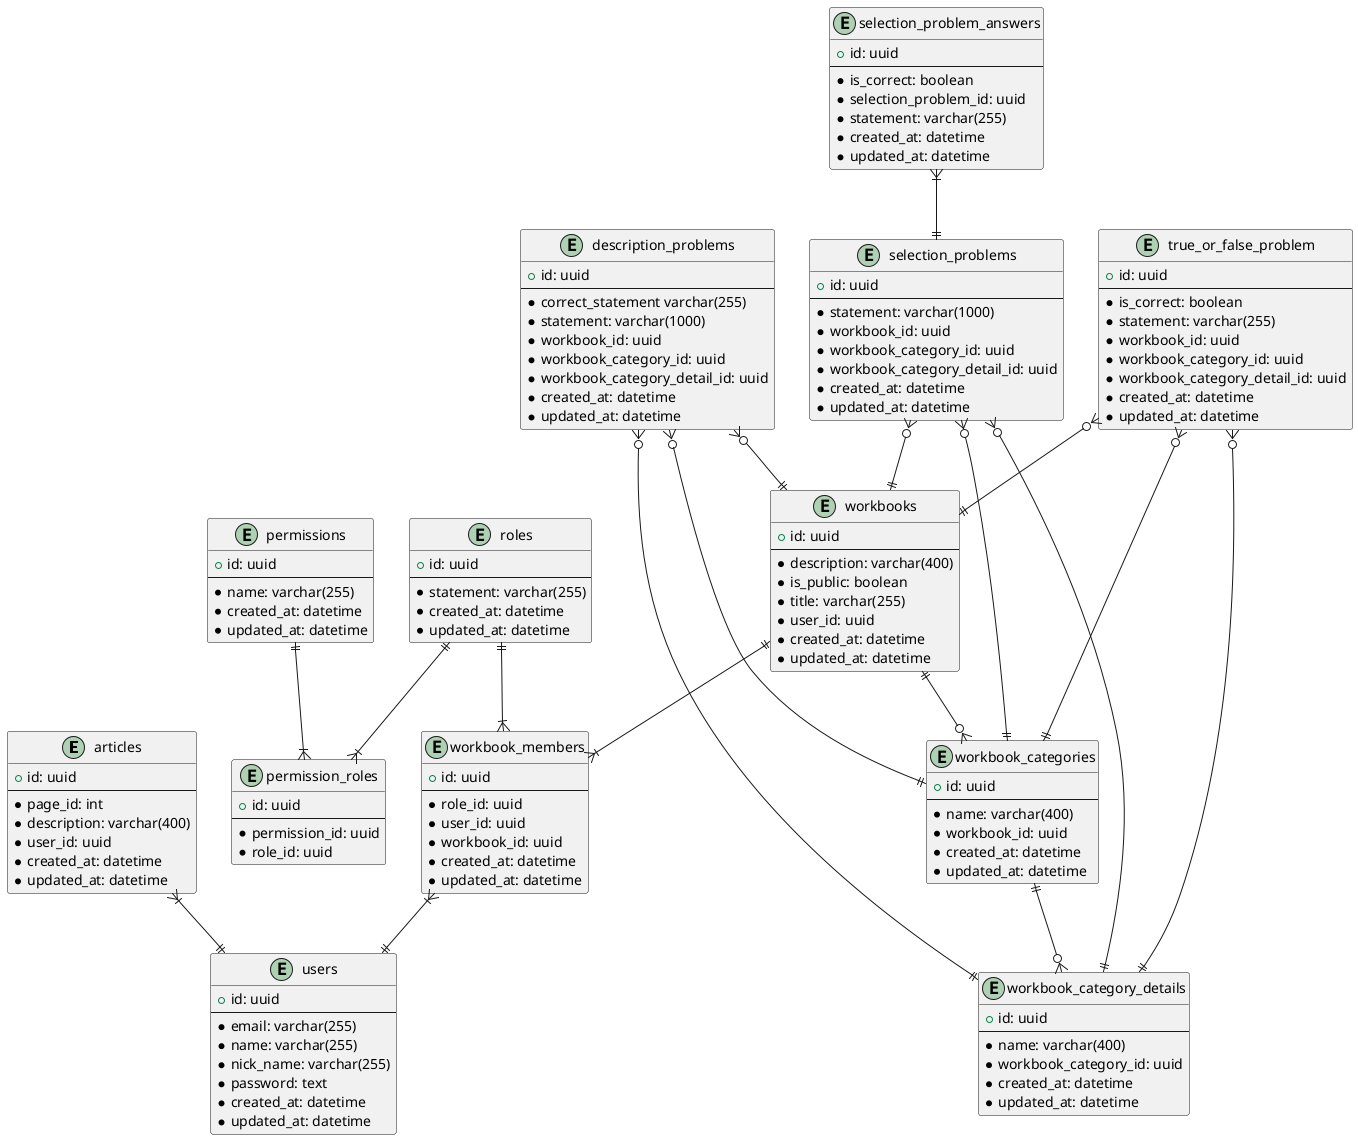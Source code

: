@startuml erd

entity "articles" as Article {
    + id: uuid
    --
    * page_id: int
    * description: varchar(400)
    * user_id: uuid
    * created_at: datetime
    * updated_at: datetime
}

entity "description_problems" as DescriptionProblem {
    + id: uuid
    --
    * correct_statement varchar(255)
    * statement: varchar(1000)
    * workbook_id: uuid
    * workbook_category_id: uuid
    * workbook_category_detail_id: uuid
    * created_at: datetime
    * updated_at: datetime
}

entity "permissions" as Permission {
    + id: uuid
    --
    * name: varchar(255)
    * created_at: datetime
    * updated_at: datetime
}

entity "permission_roles" as PermissionRole {
    + id: uuid
    --
    * permission_id: uuid
    * role_id: uuid
}

entity "roles" as Role {
    + id: uuid
    --
    * statement: varchar(255)
    * created_at: datetime
    * updated_at: datetime
}

entity "selection_problems" as SelectionProblem {
    + id: uuid
    --
    * statement: varchar(1000)
    * workbook_id: uuid
    * workbook_category_id: uuid
    * workbook_category_detail_id: uuid
    * created_at: datetime
    * updated_at: datetime
}

entity "selection_problem_answers" as SelectionProblemAnswer {
    + id: uuid
    --
    * is_correct: boolean
    * selection_problem_id: uuid
    * statement: varchar(255)
    * created_at: datetime
    * updated_at: datetime
}

entity "true_or_false_problem" as TrueOrFalseProblem {
    + id: uuid
    --
    * is_correct: boolean
    * statement: varchar(255)
    * workbook_id: uuid
    * workbook_category_id: uuid
    * workbook_category_detail_id: uuid
    * created_at: datetime
    * updated_at: datetime
}

entity "users" as User {
    + id: uuid
    --
    * email: varchar(255)
    * name: varchar(255)
    * nick_name: varchar(255)
    * password: text
    * created_at: datetime
    * updated_at: datetime
}

entity "workbooks" as Workbook {
    + id: uuid
    --
    * description: varchar(400)
    * is_public: boolean
    * title: varchar(255)
    * user_id: uuid
    * created_at: datetime
    * updated_at: datetime
}

entity "workbook_categories" as WorkbookCategory {
    + id: uuid
    --
    * name: varchar(400)
    * workbook_id: uuid
    * created_at: datetime
    * updated_at: datetime
}

entity "workbook_category_details" as WorkbookCategoryDetail {
    + id: uuid
    --
    * name: varchar(400)
    * workbook_category_id: uuid
    * created_at: datetime
    * updated_at: datetime
}

entity "workbook_members" as WorkbookMember {
    + id: uuid
    --
    * role_id: uuid
    * user_id: uuid
    * workbook_id: uuid
    * created_at: datetime
    * updated_at: datetime
}


Article }|--|| User
DescriptionProblem }o--|| Workbook
DescriptionProblem }o--|| WorkbookCategory
DescriptionProblem }o--|| WorkbookCategoryDetail
Permission ||--|{ PermissionRole
Role ||--|{ PermissionRole
Role ||--|{ WorkbookMember
SelectionProblem }o--|| Workbook
SelectionProblem }o--|| WorkbookCategory
SelectionProblem }o--|| WorkbookCategoryDetail
SelectionProblemAnswer }|--|| SelectionProblem
TrueOrFalseProblem }o--|| Workbook
TrueOrFalseProblem }o--|| WorkbookCategory
TrueOrFalseProblem }o--|| WorkbookCategoryDetail
Workbook ||--|{ WorkbookMember
Workbook ||--o{ WorkbookCategory
WorkbookCategory ||--o{ WorkbookCategoryDetail
WorkbookMember }|--|| User

@enduml